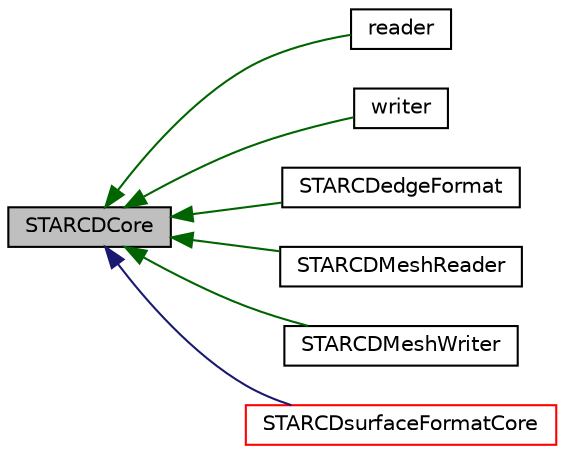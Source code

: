 digraph "STARCDCore"
{
  bgcolor="transparent";
  edge [fontname="Helvetica",fontsize="10",labelfontname="Helvetica",labelfontsize="10"];
  node [fontname="Helvetica",fontsize="10",shape=record];
  rankdir="LR";
  Node1 [label="STARCDCore",height=0.2,width=0.4,color="black", fillcolor="grey75", style="filled" fontcolor="black"];
  Node1 -> Node2 [dir="back",color="darkgreen",fontsize="10",style="solid",fontname="Helvetica"];
  Node2 [label="reader",height=0.2,width=0.4,color="black",URL="$classFoam_1_1ccm_1_1reader.html",tooltip="Reads CCM files as written by PROSTAR/STARCCM. "];
  Node1 -> Node3 [dir="back",color="darkgreen",fontsize="10",style="solid",fontname="Helvetica"];
  Node3 [label="writer",height=0.2,width=0.4,color="black",URL="$classFoam_1_1ccm_1_1writer.html",tooltip="Write OpenFOAM meshes and/or results to CCM format. "];
  Node1 -> Node4 [dir="back",color="darkgreen",fontsize="10",style="solid",fontname="Helvetica"];
  Node4 [label="STARCDedgeFormat",height=0.2,width=0.4,color="black",URL="$classFoam_1_1fileFormats_1_1STARCDedgeFormat.html",tooltip="Read/write the lines from PROSTAR vrt/cel files. "];
  Node1 -> Node5 [dir="back",color="darkgreen",fontsize="10",style="solid",fontname="Helvetica"];
  Node5 [label="STARCDMeshReader",height=0.2,width=0.4,color="black",URL="$classFoam_1_1fileFormats_1_1STARCDMeshReader.html",tooltip="Read PROSTAR vrt/cel/bnd files. The protected data in meshReader are filled. "];
  Node1 -> Node6 [dir="back",color="darkgreen",fontsize="10",style="solid",fontname="Helvetica"];
  Node6 [label="STARCDMeshWriter",height=0.2,width=0.4,color="black",URL="$classFoam_1_1fileFormats_1_1STARCDMeshWriter.html",tooltip="Writes polyMesh in PROSTAR (v4) bnd/cel/vrt format. "];
  Node1 -> Node7 [dir="back",color="midnightblue",fontsize="10",style="solid",fontname="Helvetica"];
  Node7 [label="STARCDsurfaceFormatCore",height=0.2,width=0.4,color="red",URL="$classFoam_1_1fileFormats_1_1STARCDsurfaceFormatCore.html",tooltip="Internal class used by the STARCDsurfaceFormat. "];
}
